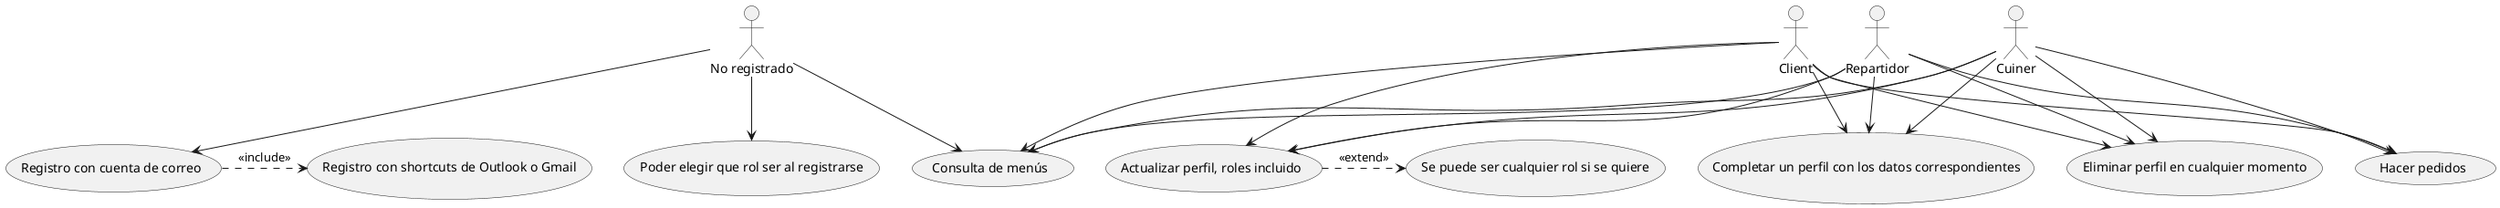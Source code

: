 @startuml
:Client: as cl
:Cuiner: as cu
:Repartidor: as r
:No registrado: as n


(Consulta de menús) as R1
(Hacer pedidos) as R2
(Registro con cuenta de correo) as R3
(Registro con shortcuts de Outlook o Gmail) as R4
(Completar un perfil con los datos correspondientes) as R5
(Actualizar perfil, roles incluido) as R6
(Eliminar perfil en cualquier momento) as R7
(Poder elegir que rol ser al registrarse) as R8
(Se puede ser cualquier rol si se quiere) as R9

cl --> R1
cu --> R1
r --> R1
n --> R1
cl --> R2
cu --> R2
r --> R2
n --> R3
cl --> R5
cu --> R5
r --> R5
cl --> R6
cu --> R6
r --> R6
n --> R8
cl --> R7
cu --> R7
r --> R7


R3 .> R4: <<include>>
R6 .> R9 : <<extend>>
@enduml